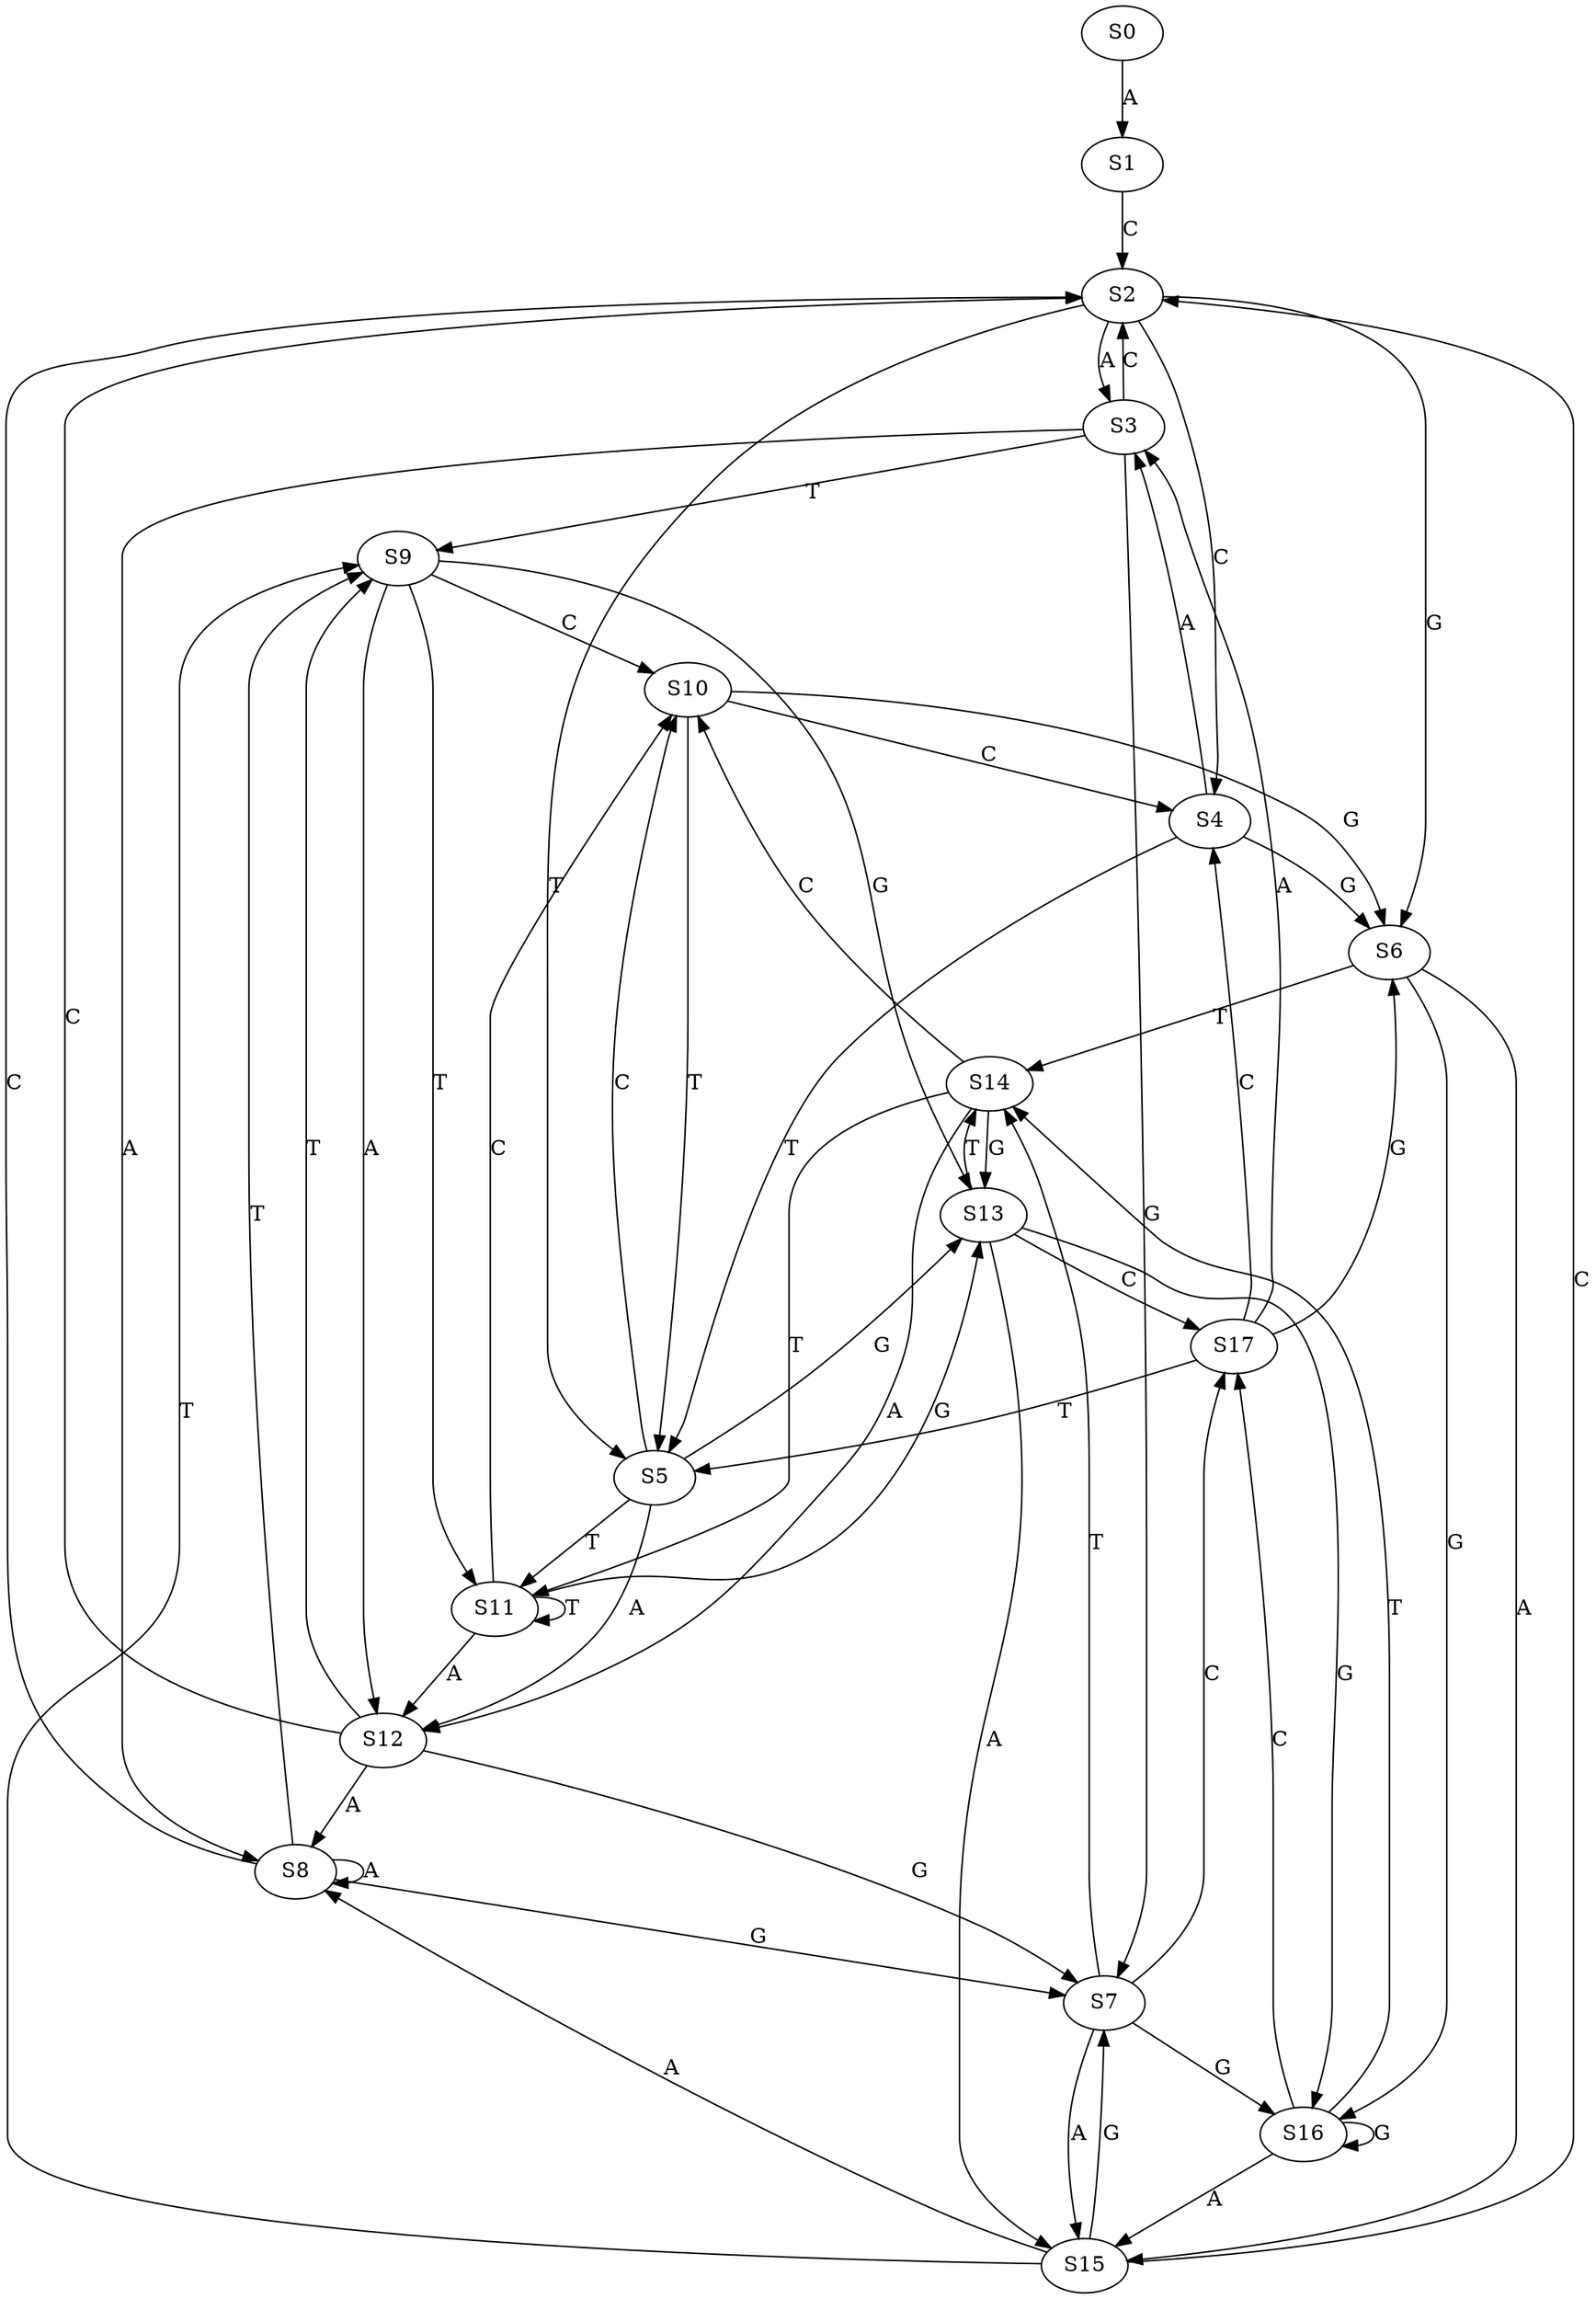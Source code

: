 strict digraph  {
	S0 -> S1 [ label = A ];
	S1 -> S2 [ label = C ];
	S2 -> S3 [ label = A ];
	S2 -> S4 [ label = C ];
	S2 -> S5 [ label = T ];
	S2 -> S6 [ label = G ];
	S3 -> S7 [ label = G ];
	S3 -> S2 [ label = C ];
	S3 -> S8 [ label = A ];
	S3 -> S9 [ label = T ];
	S4 -> S6 [ label = G ];
	S4 -> S3 [ label = A ];
	S4 -> S5 [ label = T ];
	S5 -> S10 [ label = C ];
	S5 -> S11 [ label = T ];
	S5 -> S12 [ label = A ];
	S5 -> S13 [ label = G ];
	S6 -> S14 [ label = T ];
	S6 -> S15 [ label = A ];
	S6 -> S16 [ label = G ];
	S7 -> S14 [ label = T ];
	S7 -> S16 [ label = G ];
	S7 -> S15 [ label = A ];
	S7 -> S17 [ label = C ];
	S8 -> S7 [ label = G ];
	S8 -> S9 [ label = T ];
	S8 -> S8 [ label = A ];
	S8 -> S2 [ label = C ];
	S9 -> S11 [ label = T ];
	S9 -> S12 [ label = A ];
	S9 -> S13 [ label = G ];
	S9 -> S10 [ label = C ];
	S10 -> S6 [ label = G ];
	S10 -> S5 [ label = T ];
	S10 -> S4 [ label = C ];
	S11 -> S10 [ label = C ];
	S11 -> S13 [ label = G ];
	S11 -> S12 [ label = A ];
	S11 -> S11 [ label = T ];
	S12 -> S7 [ label = G ];
	S12 -> S2 [ label = C ];
	S12 -> S8 [ label = A ];
	S12 -> S9 [ label = T ];
	S13 -> S16 [ label = G ];
	S13 -> S15 [ label = A ];
	S13 -> S14 [ label = T ];
	S13 -> S17 [ label = C ];
	S14 -> S12 [ label = A ];
	S14 -> S10 [ label = C ];
	S14 -> S13 [ label = G ];
	S14 -> S11 [ label = T ];
	S15 -> S9 [ label = T ];
	S15 -> S7 [ label = G ];
	S15 -> S8 [ label = A ];
	S15 -> S2 [ label = C ];
	S16 -> S17 [ label = C ];
	S16 -> S14 [ label = T ];
	S16 -> S15 [ label = A ];
	S16 -> S16 [ label = G ];
	S17 -> S5 [ label = T ];
	S17 -> S6 [ label = G ];
	S17 -> S3 [ label = A ];
	S17 -> S4 [ label = C ];
}
